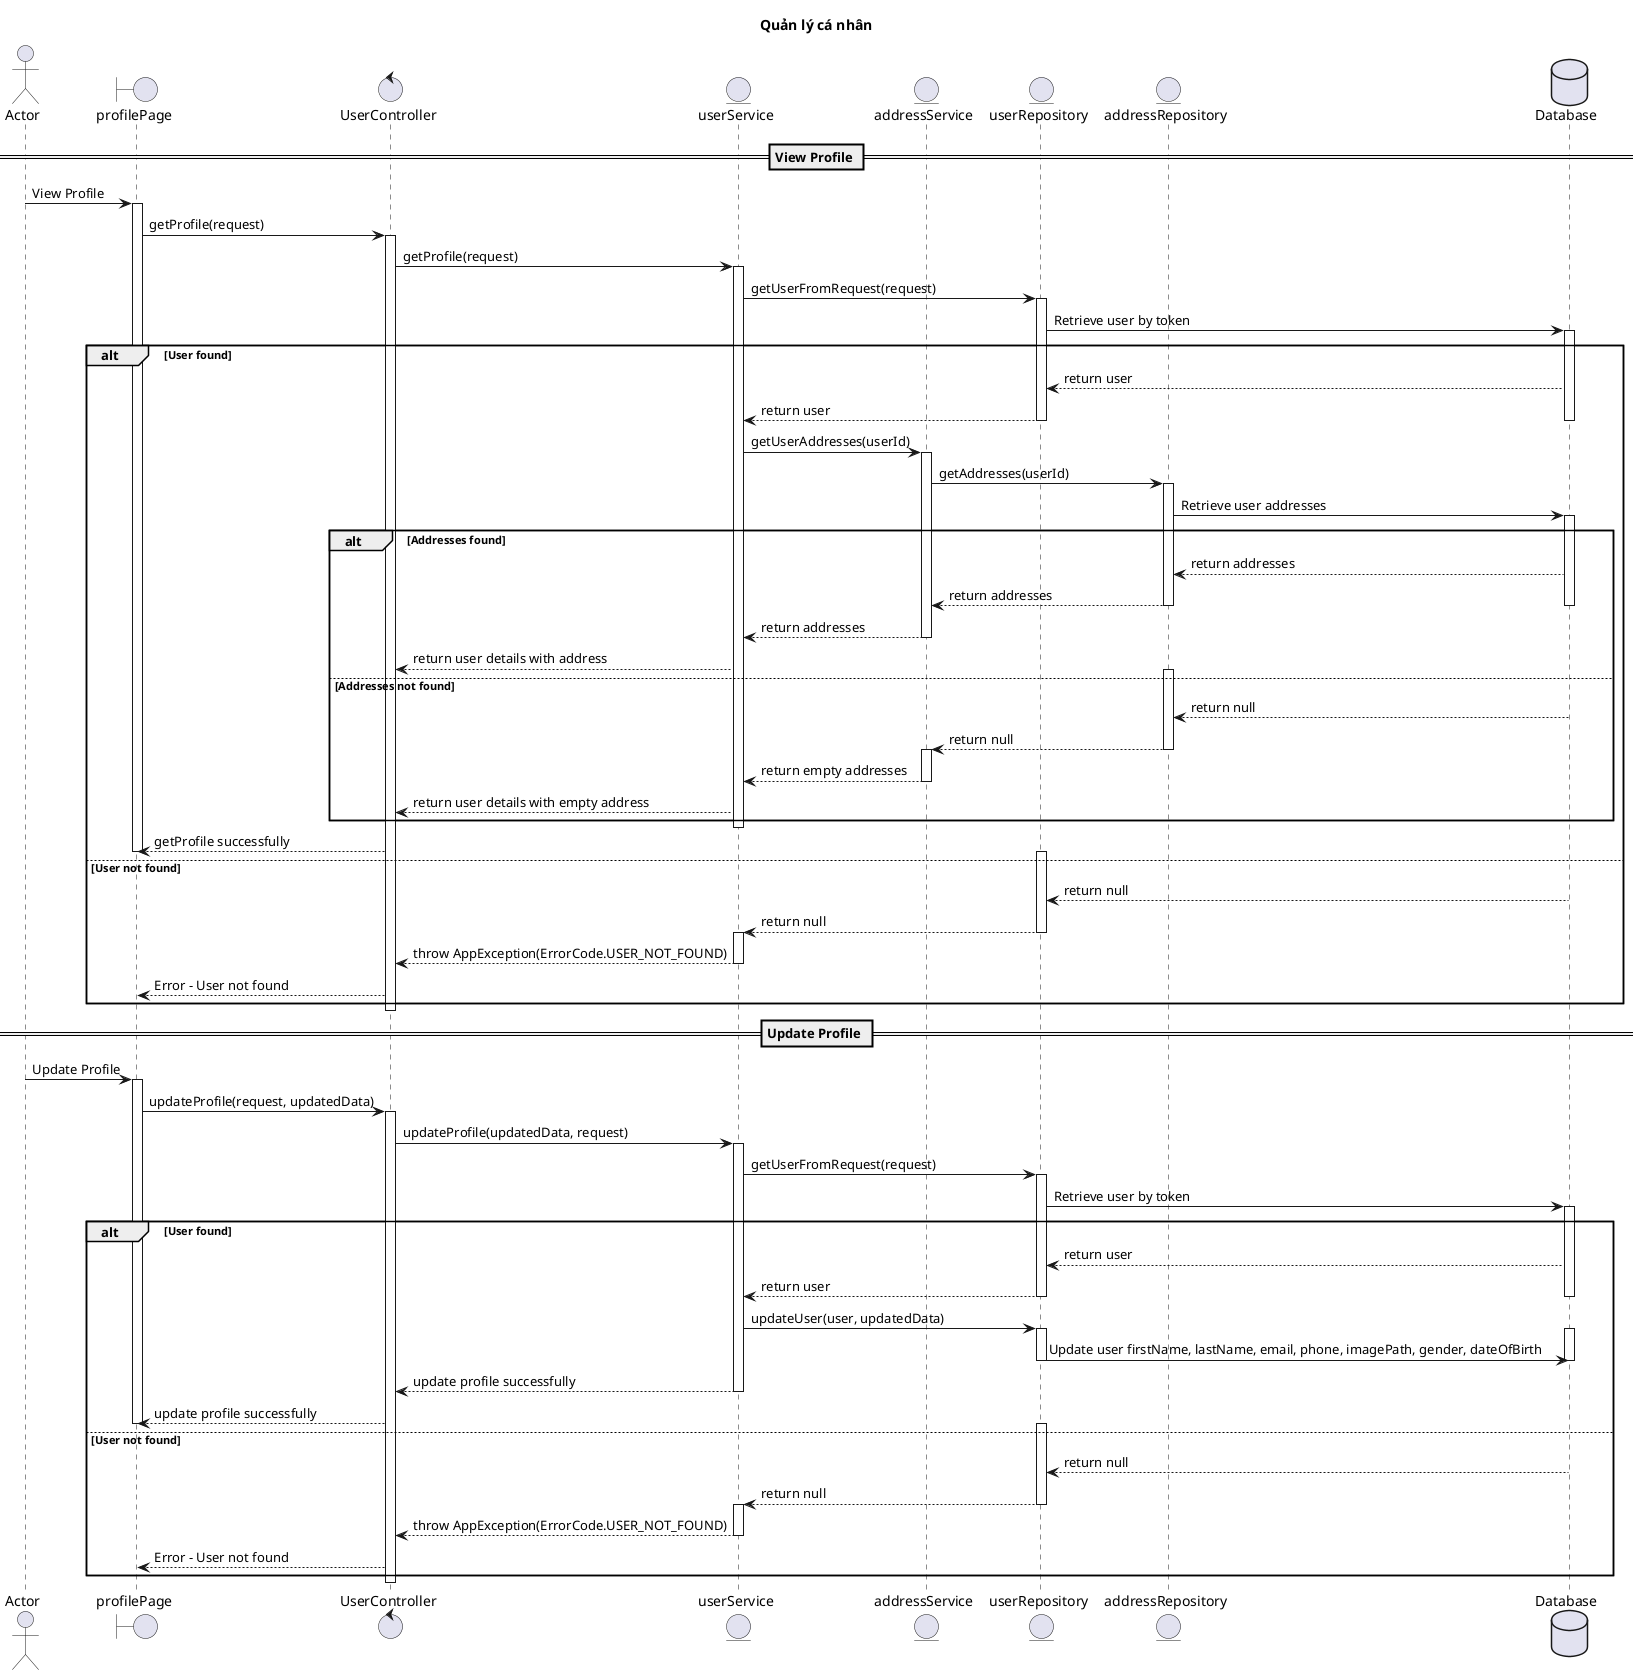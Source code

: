 @startuml Profile
title Quản lý cá nhân

actor Actor
boundary profilePage
control UserController
entity userService
entity addressService
entity userRepository
entity addressRepository
Database Database

== View Profile ==

Actor -> profilePage: View Profile
activate profilePage
profilePage -> UserController: getProfile(request)
activate UserController
UserController -> userService: getProfile(request)
activate userService

userService -> userRepository: getUserFromRequest(request)
activate userRepository

userRepository -> Database: Retrieve user by token
activate Database

alt User found
    Database --> userRepository: return user

    userRepository --> userService: return user
    deactivate userRepository
    deactivate Database
    userService -> addressService: getUserAddresses(userId)
    activate addressService
    addressService -> addressRepository: getAddresses(userId)
    activate addressRepository
    addressRepository -> Database: Retrieve user addresses
    activate Database

    alt Addresses found
        Database --> addressRepository: return addresses
        addressRepository --> addressService: return addresses
        deactivate Database
        deactivate addressRepository
        addressService --> userService: return addresses
        deactivate addressService
        userService --> UserController: return user details with address
    else Addresses not found
        activate addressRepository
        Database --> addressRepository: return null

        addressRepository --> addressService: return null
        deactivate addressRepository
        activate addressService
        addressService --> userService: return empty addresses
        deactivate addressService
        userService --> UserController: return user details with empty address
    end

    deactivate userService
    UserController --> profilePage: getProfile successfully
    deactivate profilePage
else User not found
    activate userRepository
    Database --> userRepository: return null
    userRepository --> userService: return null
    deactivate userRepository
    activate userService
    userService --> UserController: throw AppException(ErrorCode.USER_NOT_FOUND)
    deactivate userService
    UserController --> profilePage: Error - User not found
    deactivate profilePage
end

deactivate UserController
deactivate Database

== Update Profile ==

Actor -> profilePage: Update Profile
activate profilePage
profilePage -> UserController: updateProfile(request, updatedData)
activate UserController
UserController -> userService: updateProfile(updatedData, request)
activate userService

userService -> userRepository: getUserFromRequest(request)
activate userRepository

userRepository -> Database: Retrieve user by token
activate Database

alt User found
    Database --> userRepository: return user
    userRepository --> userService: return user
    deactivate Database
    deactivate userRepository

    userService -> userRepository: updateUser(user, updatedData)
    activate userRepository
    activate Database
    userRepository -> Database: Update user firstName, lastName, email, phone, imagePath, gender, dateOfBirth
    deactivate userRepository
    deactivate Database

    userService --> UserController: update profile successfully
    deactivate userService
    UserController --> profilePage: update profile successfully
    deactivate profilePage
else User not found
    activate userRepository
    Database --> userRepository: return null
    userRepository --> userService: return null
    deactivate userRepository
    activate userService
    userService --> UserController: throw AppException(ErrorCode.USER_NOT_FOUND)
    deactivate userService
    UserController --> profilePage: Error - User not found
    deactivate profilePage
end

deactivate UserController
deactivate Database

@enduml
